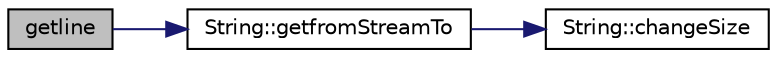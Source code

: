 digraph "getline"
{
 // LATEX_PDF_SIZE
  edge [fontname="Helvetica",fontsize="10",labelfontname="Helvetica",labelfontsize="10"];
  node [fontname="Helvetica",fontsize="10",shape=record];
  rankdir="LR";
  Node1 [label="getline",height=0.2,width=0.4,color="black", fillcolor="grey75", style="filled", fontcolor="black",tooltip=" "];
  Node1 -> Node2 [color="midnightblue",fontsize="10",style="solid",fontname="Helvetica"];
  Node2 [label="String::getfromStreamTo",height=0.2,width=0.4,color="black", fillcolor="white", style="filled",URL="$class_string.html#a07ecdb07f683392a066de2549b4dfe8c",tooltip=" "];
  Node2 -> Node3 [color="midnightblue",fontsize="10",style="solid",fontname="Helvetica"];
  Node3 [label="String::changeSize",height=0.2,width=0.4,color="black", fillcolor="white", style="filled",URL="$class_string.html#a63fe4c7be65bfc5f72e1d60ac45c557d",tooltip=" "];
}
